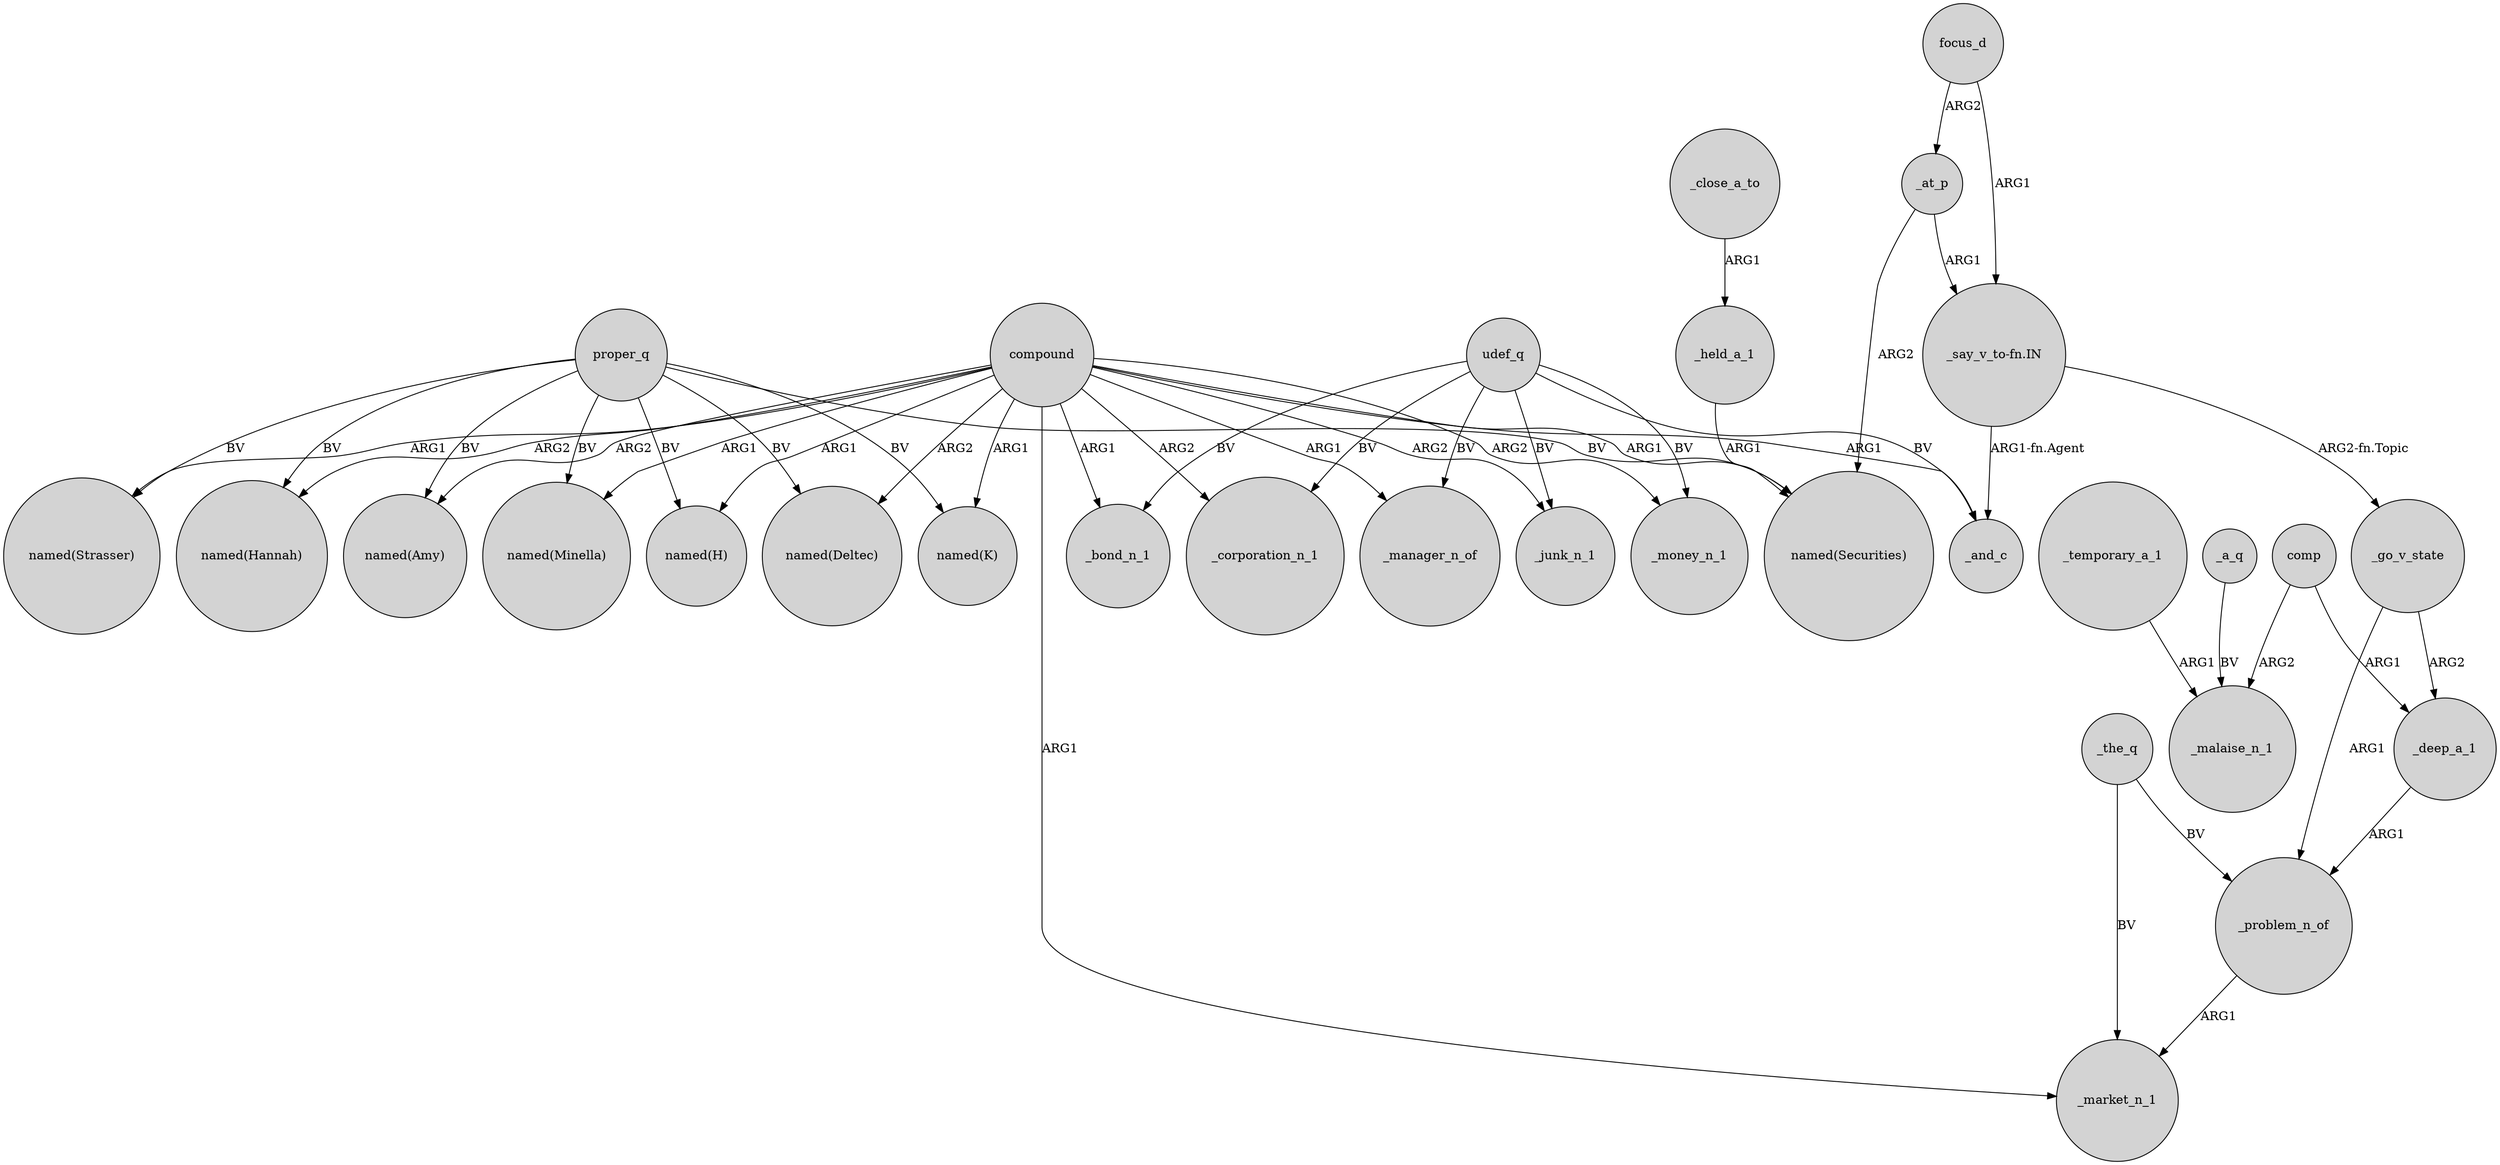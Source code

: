digraph {
	node [shape=circle style=filled]
	compound -> "named(Minella)" [label=ARG1]
	udef_q -> _money_n_1 [label=BV]
	compound -> _manager_n_of [label=ARG1]
	_at_p -> "named(Securities)" [label=ARG2]
	compound -> "named(Strasser)" [label=ARG1]
	"_say_v_to-fn.IN" -> _and_c [label="ARG1-fn.Agent"]
	_temporary_a_1 -> _malaise_n_1 [label=ARG1]
	_go_v_state -> _problem_n_of [label=ARG1]
	_held_a_1 -> "named(Securities)" [label=ARG1]
	compound -> "named(Deltec)" [label=ARG2]
	compound -> _bond_n_1 [label=ARG1]
	compound -> _corporation_n_1 [label=ARG2]
	_the_q -> _problem_n_of [label=BV]
	compound -> "named(Hannah)" [label=ARG2]
	proper_q -> "named(Deltec)" [label=BV]
	_problem_n_of -> _market_n_1 [label=ARG1]
	compound -> _junk_n_1 [label=ARG2]
	compound -> "named(Amy)" [label=ARG2]
	focus_d -> _at_p [label=ARG2]
	proper_q -> "named(Minella)" [label=BV]
	_go_v_state -> _deep_a_1 [label=ARG2]
	_a_q -> _malaise_n_1 [label=BV]
	comp -> _deep_a_1 [label=ARG1]
	_close_a_to -> _held_a_1 [label=ARG1]
	comp -> _malaise_n_1 [label=ARG2]
	"_say_v_to-fn.IN" -> _go_v_state [label="ARG2-fn.Topic"]
	udef_q -> _junk_n_1 [label=BV]
	udef_q -> _corporation_n_1 [label=BV]
	udef_q -> _bond_n_1 [label=BV]
	proper_q -> "named(Hannah)" [label=BV]
	compound -> _money_n_1 [label=ARG2]
	_at_p -> "_say_v_to-fn.IN" [label=ARG1]
	compound -> _and_c [label=ARG1]
	proper_q -> "named(H)" [label=BV]
	proper_q -> "named(Securities)" [label=BV]
	proper_q -> "named(K)" [label=BV]
	_deep_a_1 -> _problem_n_of [label=ARG1]
	udef_q -> _manager_n_of [label=BV]
	compound -> _market_n_1 [label=ARG1]
	compound -> "named(H)" [label=ARG1]
	_the_q -> _market_n_1 [label=BV]
	udef_q -> _and_c [label=BV]
	compound -> "named(Securities)" [label=ARG1]
	proper_q -> "named(Strasser)" [label=BV]
	proper_q -> "named(Amy)" [label=BV]
	focus_d -> "_say_v_to-fn.IN" [label=ARG1]
	compound -> "named(K)" [label=ARG1]
}
